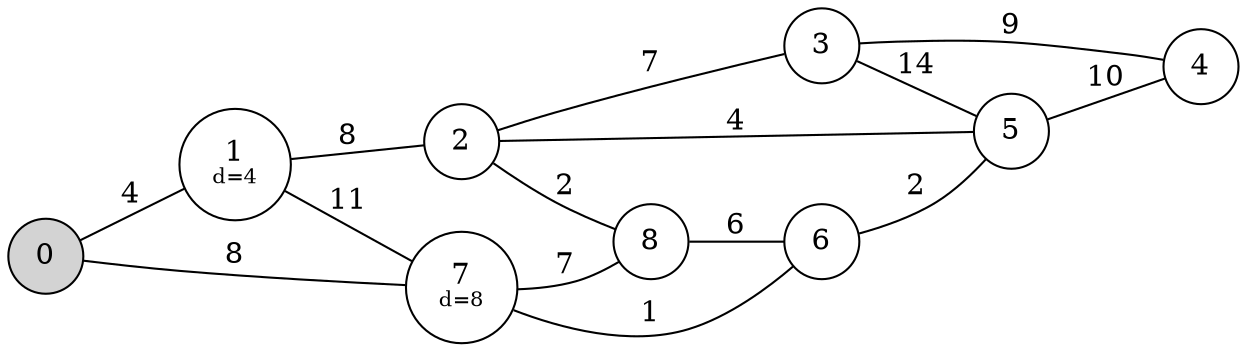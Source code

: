 graph{
    node[shape = circle];
    rankdir="LR";
    0 [style=filled];
    1[label=<1<BR /><FONT POINT-SIZE="10">d=4</FONT>>];
    7[label=<7<BR /><FONT POINT-SIZE="10">d=8</FONT>>];
    0 -- 1 [label="4"];
    0 -- 7 [label="8"];
    1 -- 2 [label="8"];
    1 -- 7 [label="11"];
    7 -- 8 [label="7"];
    7 -- 6 [label="1"];
    2 -- 8 [label="2"];
    2 -- 3 [label="7"];
    2 -- 5 [label="4"];
    8 -- 6 [label="6"];
    6 -- 5 [label="2"];
    3 -- 4 [label="9"];
    3 -- 5 [label="14"];
    5 -- 4 [label="10"];
}